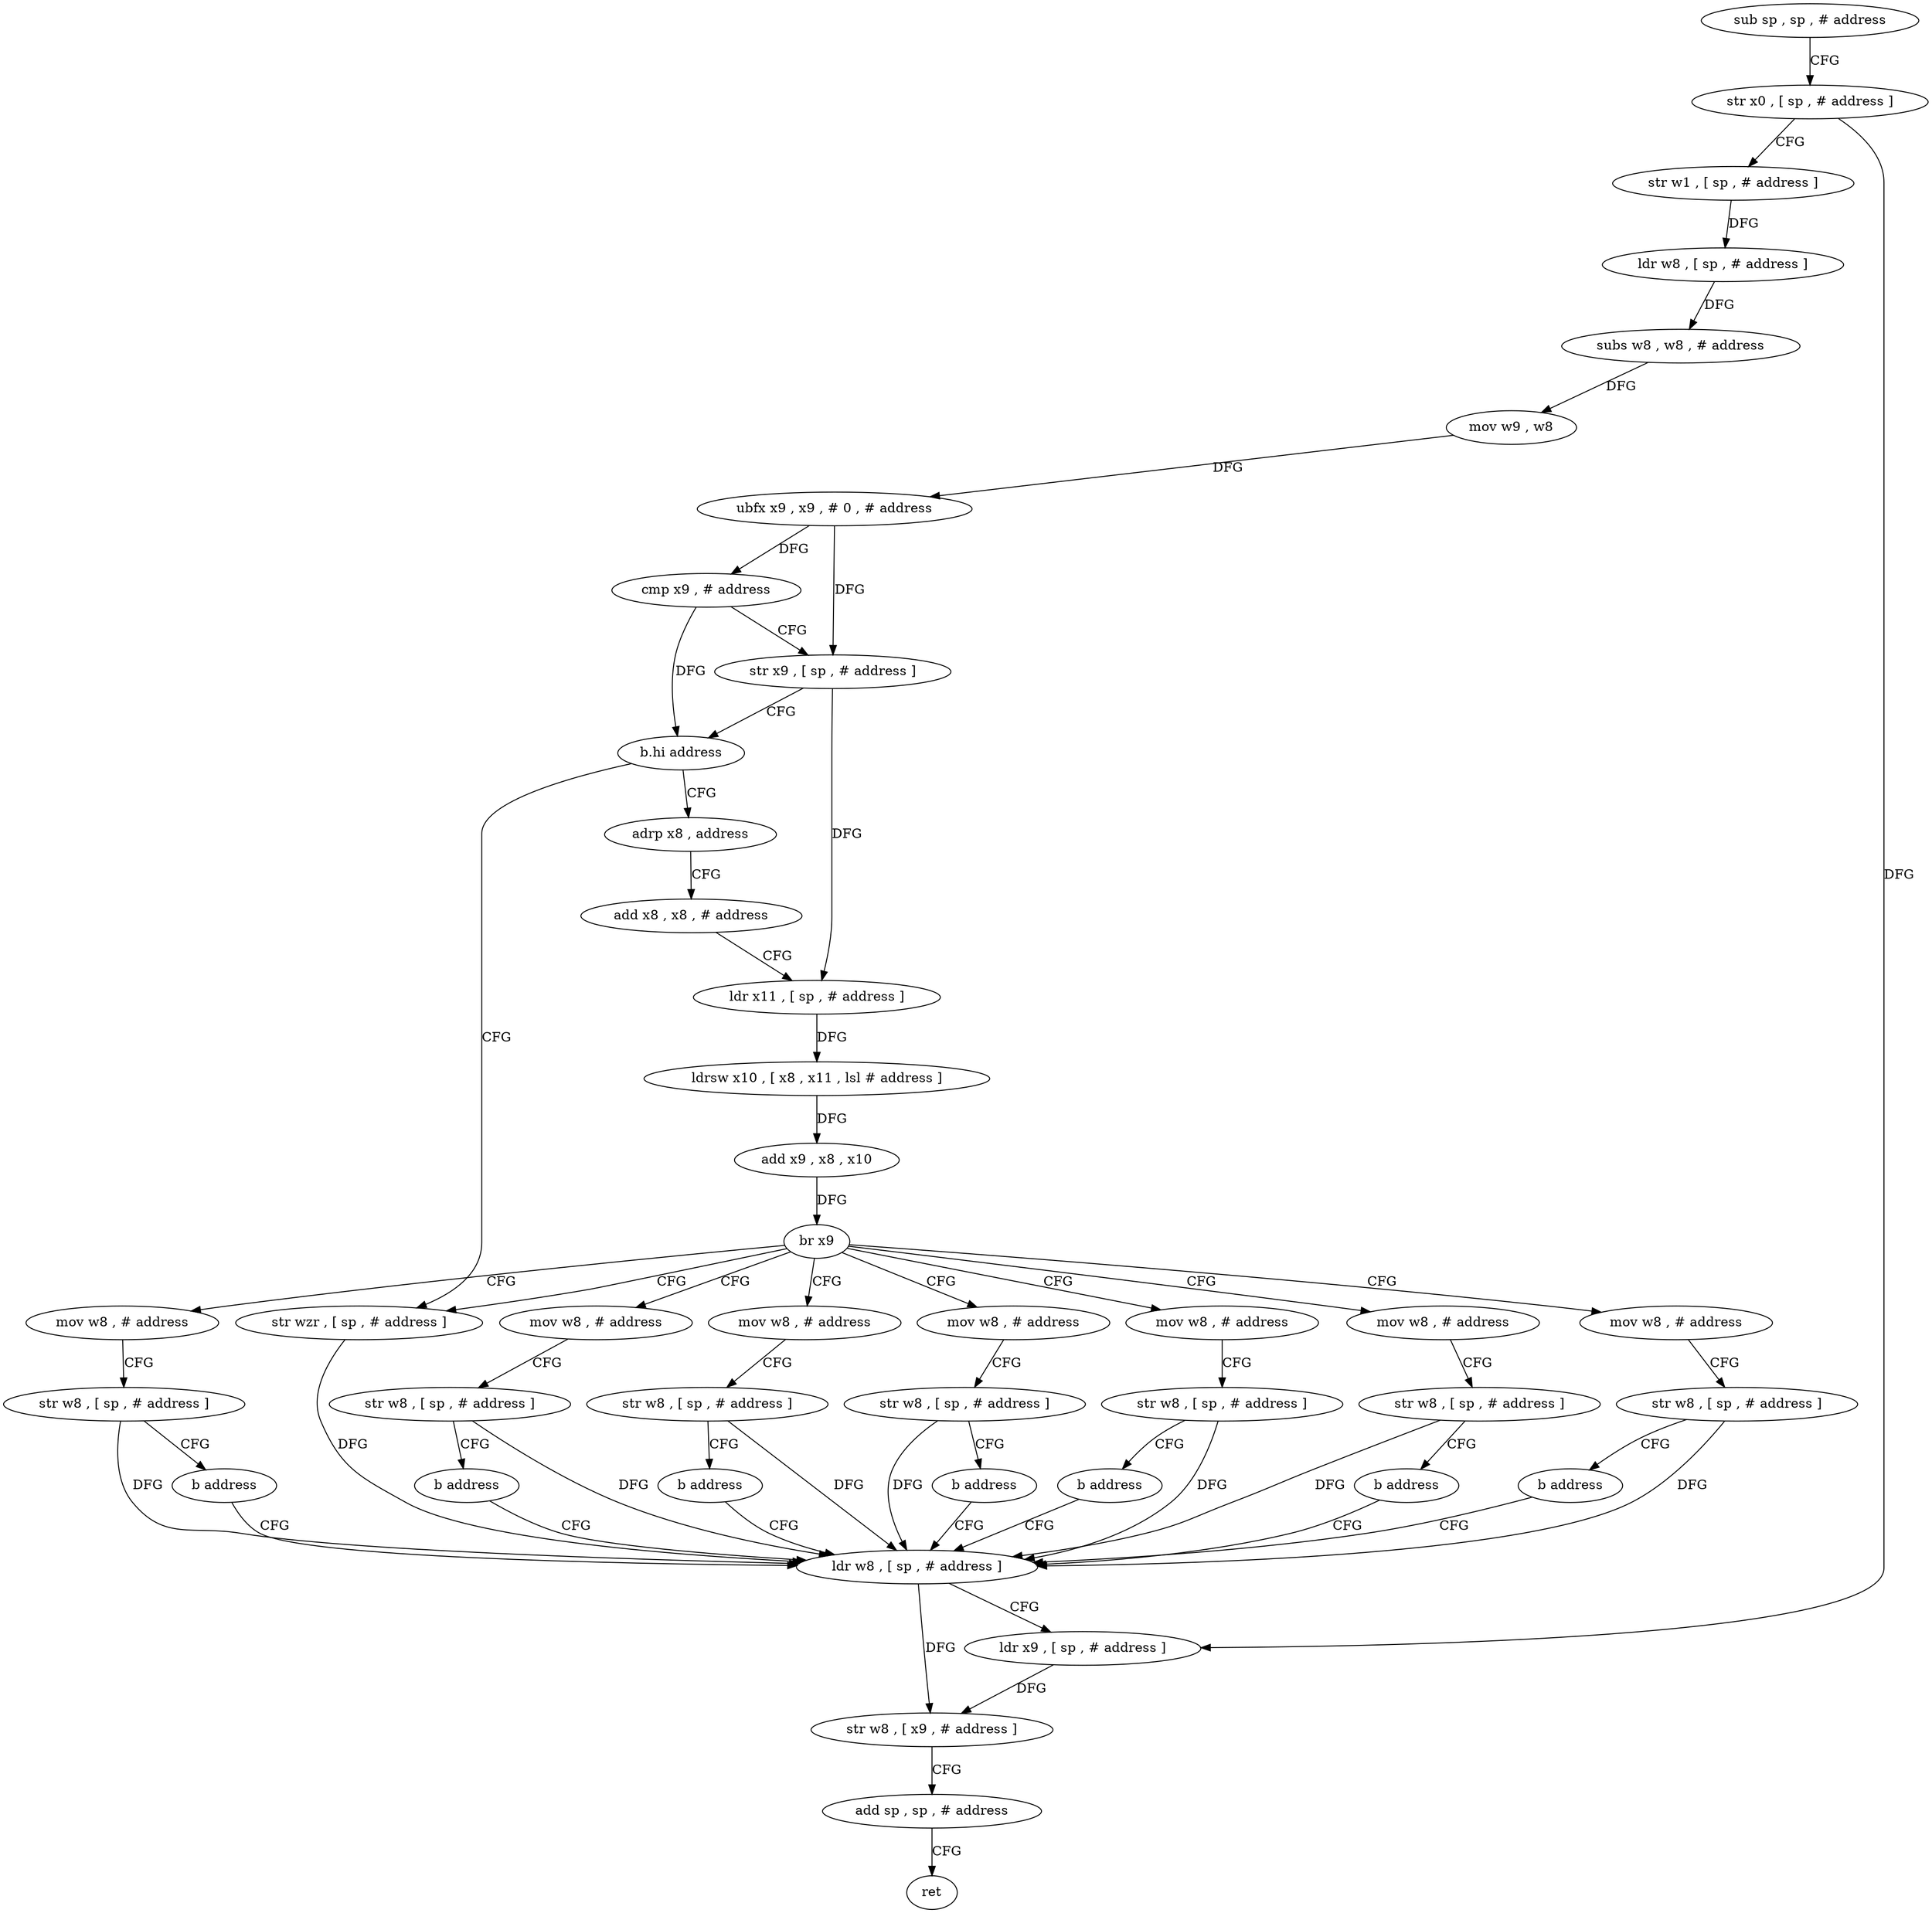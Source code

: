 digraph "func" {
"4224568" [label = "sub sp , sp , # address" ]
"4224572" [label = "str x0 , [ sp , # address ]" ]
"4224576" [label = "str w1 , [ sp , # address ]" ]
"4224580" [label = "ldr w8 , [ sp , # address ]" ]
"4224584" [label = "subs w8 , w8 , # address" ]
"4224588" [label = "mov w9 , w8" ]
"4224592" [label = "ubfx x9 , x9 , # 0 , # address" ]
"4224596" [label = "cmp x9 , # address" ]
"4224600" [label = "str x9 , [ sp , # address ]" ]
"4224604" [label = "b.hi address" ]
"4224716" [label = "str wzr , [ sp , # address ]" ]
"4224608" [label = "adrp x8 , address" ]
"4224720" [label = "ldr w8 , [ sp , # address ]" ]
"4224612" [label = "add x8 , x8 , # address" ]
"4224616" [label = "ldr x11 , [ sp , # address ]" ]
"4224620" [label = "ldrsw x10 , [ x8 , x11 , lsl # address ]" ]
"4224624" [label = "add x9 , x8 , x10" ]
"4224628" [label = "br x9" ]
"4224632" [label = "mov w8 , # address" ]
"4224644" [label = "mov w8 , # address" ]
"4224656" [label = "mov w8 , # address" ]
"4224668" [label = "mov w8 , # address" ]
"4224680" [label = "mov w8 , # address" ]
"4224692" [label = "mov w8 , # address" ]
"4224704" [label = "mov w8 , # address" ]
"4224636" [label = "str w8 , [ sp , # address ]" ]
"4224640" [label = "b address" ]
"4224648" [label = "str w8 , [ sp , # address ]" ]
"4224652" [label = "b address" ]
"4224660" [label = "str w8 , [ sp , # address ]" ]
"4224664" [label = "b address" ]
"4224672" [label = "str w8 , [ sp , # address ]" ]
"4224676" [label = "b address" ]
"4224684" [label = "str w8 , [ sp , # address ]" ]
"4224688" [label = "b address" ]
"4224696" [label = "str w8 , [ sp , # address ]" ]
"4224700" [label = "b address" ]
"4224708" [label = "str w8 , [ sp , # address ]" ]
"4224712" [label = "b address" ]
"4224724" [label = "ldr x9 , [ sp , # address ]" ]
"4224728" [label = "str w8 , [ x9 , # address ]" ]
"4224732" [label = "add sp , sp , # address" ]
"4224736" [label = "ret" ]
"4224568" -> "4224572" [ label = "CFG" ]
"4224572" -> "4224576" [ label = "CFG" ]
"4224572" -> "4224724" [ label = "DFG" ]
"4224576" -> "4224580" [ label = "DFG" ]
"4224580" -> "4224584" [ label = "DFG" ]
"4224584" -> "4224588" [ label = "DFG" ]
"4224588" -> "4224592" [ label = "DFG" ]
"4224592" -> "4224596" [ label = "DFG" ]
"4224592" -> "4224600" [ label = "DFG" ]
"4224596" -> "4224600" [ label = "CFG" ]
"4224596" -> "4224604" [ label = "DFG" ]
"4224600" -> "4224604" [ label = "CFG" ]
"4224600" -> "4224616" [ label = "DFG" ]
"4224604" -> "4224716" [ label = "CFG" ]
"4224604" -> "4224608" [ label = "CFG" ]
"4224716" -> "4224720" [ label = "DFG" ]
"4224608" -> "4224612" [ label = "CFG" ]
"4224720" -> "4224724" [ label = "CFG" ]
"4224720" -> "4224728" [ label = "DFG" ]
"4224612" -> "4224616" [ label = "CFG" ]
"4224616" -> "4224620" [ label = "DFG" ]
"4224620" -> "4224624" [ label = "DFG" ]
"4224624" -> "4224628" [ label = "DFG" ]
"4224628" -> "4224632" [ label = "CFG" ]
"4224628" -> "4224644" [ label = "CFG" ]
"4224628" -> "4224656" [ label = "CFG" ]
"4224628" -> "4224668" [ label = "CFG" ]
"4224628" -> "4224680" [ label = "CFG" ]
"4224628" -> "4224692" [ label = "CFG" ]
"4224628" -> "4224704" [ label = "CFG" ]
"4224628" -> "4224716" [ label = "CFG" ]
"4224632" -> "4224636" [ label = "CFG" ]
"4224644" -> "4224648" [ label = "CFG" ]
"4224656" -> "4224660" [ label = "CFG" ]
"4224668" -> "4224672" [ label = "CFG" ]
"4224680" -> "4224684" [ label = "CFG" ]
"4224692" -> "4224696" [ label = "CFG" ]
"4224704" -> "4224708" [ label = "CFG" ]
"4224636" -> "4224640" [ label = "CFG" ]
"4224636" -> "4224720" [ label = "DFG" ]
"4224640" -> "4224720" [ label = "CFG" ]
"4224648" -> "4224652" [ label = "CFG" ]
"4224648" -> "4224720" [ label = "DFG" ]
"4224652" -> "4224720" [ label = "CFG" ]
"4224660" -> "4224664" [ label = "CFG" ]
"4224660" -> "4224720" [ label = "DFG" ]
"4224664" -> "4224720" [ label = "CFG" ]
"4224672" -> "4224676" [ label = "CFG" ]
"4224672" -> "4224720" [ label = "DFG" ]
"4224676" -> "4224720" [ label = "CFG" ]
"4224684" -> "4224688" [ label = "CFG" ]
"4224684" -> "4224720" [ label = "DFG" ]
"4224688" -> "4224720" [ label = "CFG" ]
"4224696" -> "4224700" [ label = "CFG" ]
"4224696" -> "4224720" [ label = "DFG" ]
"4224700" -> "4224720" [ label = "CFG" ]
"4224708" -> "4224712" [ label = "CFG" ]
"4224708" -> "4224720" [ label = "DFG" ]
"4224712" -> "4224720" [ label = "CFG" ]
"4224724" -> "4224728" [ label = "DFG" ]
"4224728" -> "4224732" [ label = "CFG" ]
"4224732" -> "4224736" [ label = "CFG" ]
}

